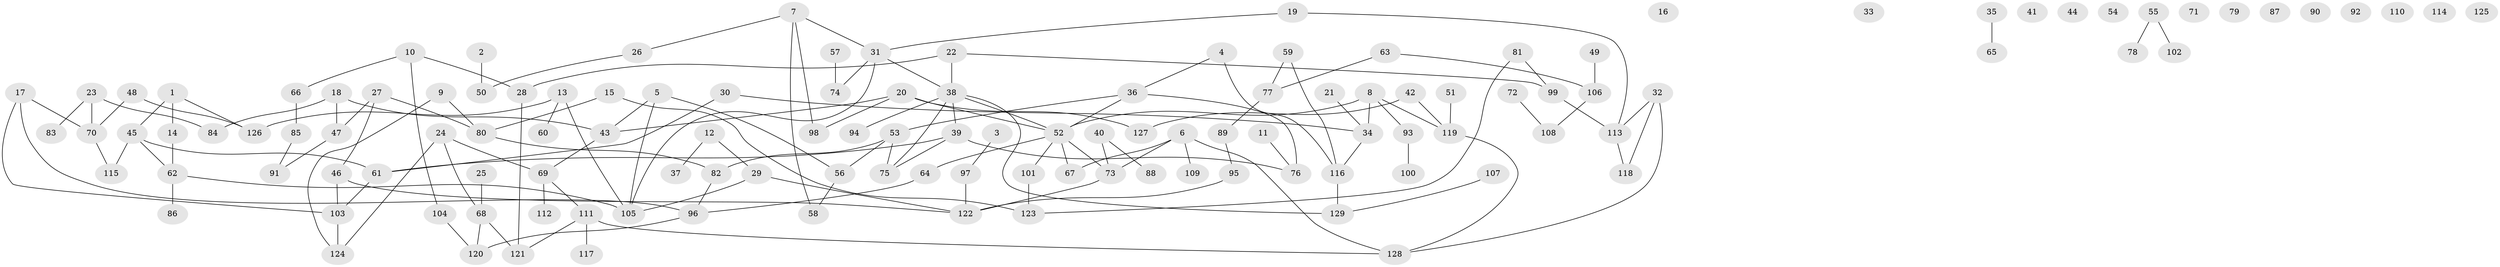 // Generated by graph-tools (version 1.1) at 2025/25/03/09/25 03:25:18]
// undirected, 129 vertices, 152 edges
graph export_dot {
graph [start="1"]
  node [color=gray90,style=filled];
  1;
  2;
  3;
  4;
  5;
  6;
  7;
  8;
  9;
  10;
  11;
  12;
  13;
  14;
  15;
  16;
  17;
  18;
  19;
  20;
  21;
  22;
  23;
  24;
  25;
  26;
  27;
  28;
  29;
  30;
  31;
  32;
  33;
  34;
  35;
  36;
  37;
  38;
  39;
  40;
  41;
  42;
  43;
  44;
  45;
  46;
  47;
  48;
  49;
  50;
  51;
  52;
  53;
  54;
  55;
  56;
  57;
  58;
  59;
  60;
  61;
  62;
  63;
  64;
  65;
  66;
  67;
  68;
  69;
  70;
  71;
  72;
  73;
  74;
  75;
  76;
  77;
  78;
  79;
  80;
  81;
  82;
  83;
  84;
  85;
  86;
  87;
  88;
  89;
  90;
  91;
  92;
  93;
  94;
  95;
  96;
  97;
  98;
  99;
  100;
  101;
  102;
  103;
  104;
  105;
  106;
  107;
  108;
  109;
  110;
  111;
  112;
  113;
  114;
  115;
  116;
  117;
  118;
  119;
  120;
  121;
  122;
  123;
  124;
  125;
  126;
  127;
  128;
  129;
  1 -- 14;
  1 -- 45;
  1 -- 126;
  2 -- 50;
  3 -- 97;
  4 -- 36;
  4 -- 116;
  5 -- 43;
  5 -- 56;
  5 -- 105;
  6 -- 67;
  6 -- 73;
  6 -- 109;
  6 -- 128;
  7 -- 26;
  7 -- 31;
  7 -- 58;
  7 -- 98;
  8 -- 34;
  8 -- 52;
  8 -- 93;
  8 -- 119;
  9 -- 80;
  9 -- 124;
  10 -- 28;
  10 -- 66;
  10 -- 104;
  11 -- 76;
  12 -- 29;
  12 -- 37;
  13 -- 60;
  13 -- 105;
  13 -- 126;
  14 -- 62;
  15 -- 80;
  15 -- 123;
  17 -- 70;
  17 -- 96;
  17 -- 103;
  18 -- 43;
  18 -- 47;
  18 -- 84;
  19 -- 31;
  19 -- 113;
  20 -- 43;
  20 -- 52;
  20 -- 98;
  20 -- 127;
  21 -- 34;
  22 -- 28;
  22 -- 38;
  22 -- 99;
  23 -- 70;
  23 -- 83;
  23 -- 84;
  24 -- 68;
  24 -- 69;
  24 -- 124;
  25 -- 68;
  26 -- 50;
  27 -- 46;
  27 -- 47;
  27 -- 80;
  28 -- 121;
  29 -- 105;
  29 -- 122;
  30 -- 34;
  30 -- 61;
  31 -- 38;
  31 -- 74;
  31 -- 105;
  32 -- 113;
  32 -- 118;
  32 -- 128;
  34 -- 116;
  35 -- 65;
  36 -- 52;
  36 -- 53;
  36 -- 76;
  38 -- 39;
  38 -- 52;
  38 -- 75;
  38 -- 94;
  38 -- 129;
  39 -- 61;
  39 -- 75;
  39 -- 76;
  40 -- 73;
  40 -- 88;
  42 -- 119;
  42 -- 127;
  43 -- 69;
  45 -- 61;
  45 -- 62;
  45 -- 115;
  46 -- 103;
  46 -- 122;
  47 -- 91;
  48 -- 70;
  48 -- 126;
  49 -- 106;
  51 -- 119;
  52 -- 64;
  52 -- 67;
  52 -- 73;
  52 -- 101;
  53 -- 56;
  53 -- 75;
  53 -- 82;
  55 -- 78;
  55 -- 102;
  56 -- 58;
  57 -- 74;
  59 -- 77;
  59 -- 116;
  61 -- 103;
  62 -- 86;
  62 -- 105;
  63 -- 77;
  63 -- 106;
  64 -- 96;
  66 -- 85;
  68 -- 120;
  68 -- 121;
  69 -- 111;
  69 -- 112;
  70 -- 115;
  72 -- 108;
  73 -- 122;
  77 -- 89;
  80 -- 82;
  81 -- 99;
  81 -- 123;
  82 -- 96;
  85 -- 91;
  89 -- 95;
  93 -- 100;
  95 -- 122;
  96 -- 120;
  97 -- 122;
  99 -- 113;
  101 -- 123;
  103 -- 124;
  104 -- 120;
  106 -- 108;
  107 -- 129;
  111 -- 117;
  111 -- 121;
  111 -- 128;
  113 -- 118;
  116 -- 129;
  119 -- 128;
}
